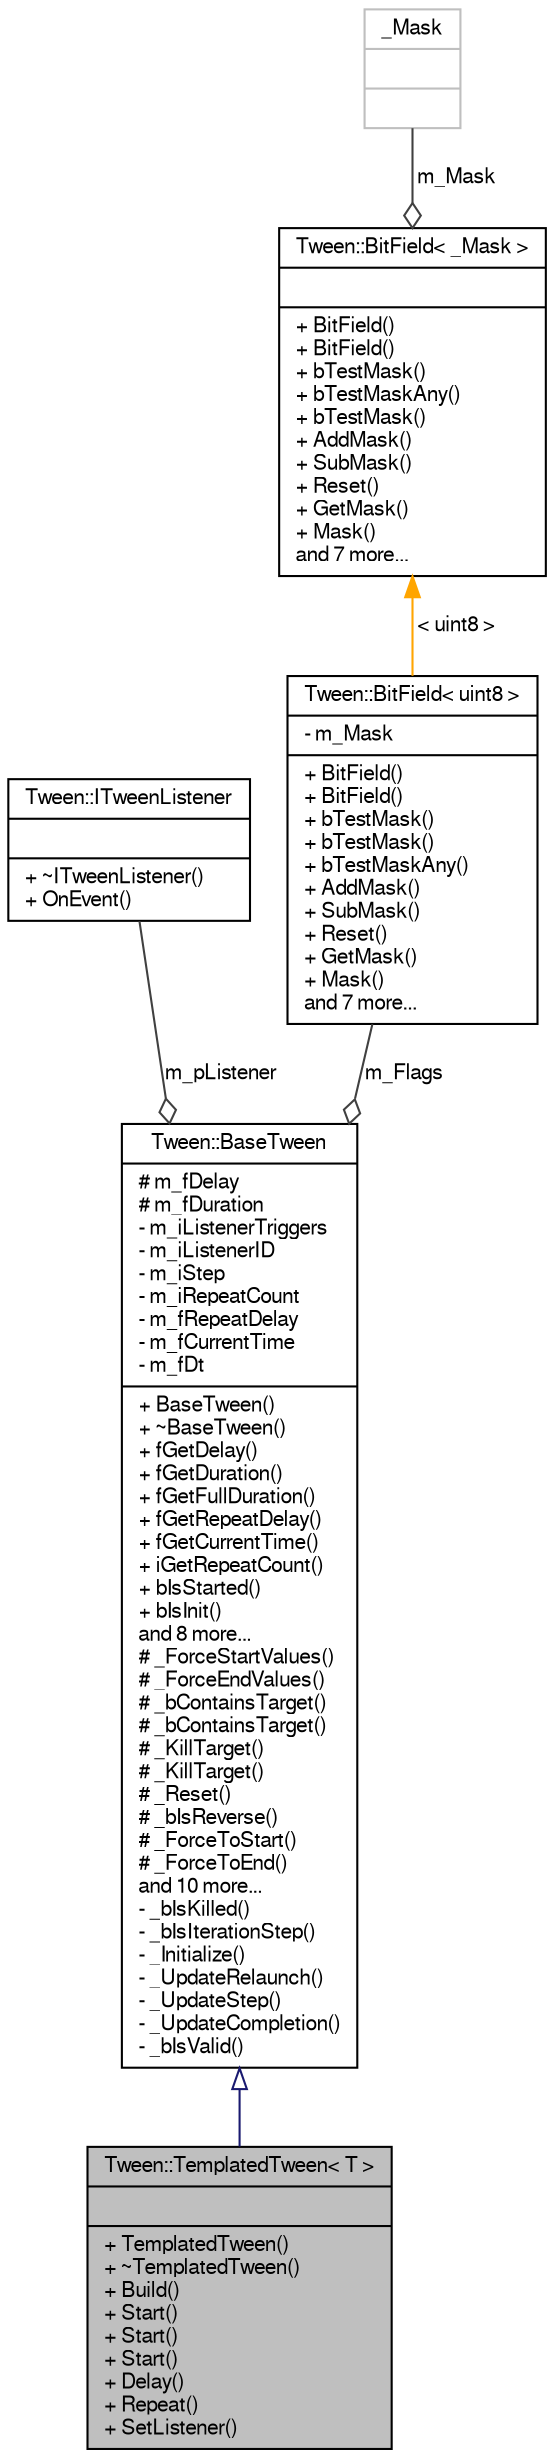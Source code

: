 digraph "Tween::TemplatedTween&lt; T &gt;"
{
  bgcolor="transparent";
  edge [fontname="FreeSans",fontsize="10",labelfontname="FreeSans",labelfontsize="10"];
  node [fontname="FreeSans",fontsize="10",shape=record];
  Node1 [label="{Tween::TemplatedTween\< T \>\n||+ TemplatedTween()\l+ ~TemplatedTween()\l+ Build()\l+ Start()\l+ Start()\l+ Start()\l+ Delay()\l+ Repeat()\l+ SetListener()\l}",height=0.2,width=0.4,color="black", fillcolor="grey75", style="filled" fontcolor="black"];
  Node2 -> Node1 [dir="back",color="midnightblue",fontsize="10",style="solid",arrowtail="onormal",fontname="FreeSans"];
  Node2 [label="{Tween::BaseTween\n|# m_fDelay\l# m_fDuration\l- m_iListenerTriggers\l- m_iListenerID\l- m_iStep\l- m_iRepeatCount\l- m_fRepeatDelay\l- m_fCurrentTime\l- m_fDt\l|+ BaseTween()\l+ ~BaseTween()\l+ fGetDelay()\l+ fGetDuration()\l+ fGetFullDuration()\l+ fGetRepeatDelay()\l+ fGetCurrentTime()\l+ iGetRepeatCount()\l+ bIsStarted()\l+ bIsInit()\land 8 more...\l# _ForceStartValues()\l# _ForceEndValues()\l# _bContainsTarget()\l# _bContainsTarget()\l# _KillTarget()\l# _KillTarget()\l# _Reset()\l# _bIsReverse()\l# _ForceToStart()\l# _ForceToEnd()\land 10 more...\l- _bIsKilled()\l- _bIsIterationStep()\l- _Initialize()\l- _UpdateRelaunch()\l- _UpdateStep()\l- _UpdateCompletion()\l- _bIsValid()\l}",height=0.2,width=0.4,color="black",URL="$classTween_1_1BaseTween.html"];
  Node3 -> Node2 [color="grey25",fontsize="10",style="solid",label=" m_pListener" ,arrowhead="odiamond",fontname="FreeSans"];
  Node3 [label="{Tween::ITweenListener\n||+ ~ITweenListener()\l+ OnEvent()\l}",height=0.2,width=0.4,color="black",URL="$classTween_1_1ITweenListener.html"];
  Node4 -> Node2 [color="grey25",fontsize="10",style="solid",label=" m_Flags" ,arrowhead="odiamond",fontname="FreeSans"];
  Node4 [label="{Tween::BitField\< uint8 \>\n|- m_Mask\l|+ BitField()\l+ BitField()\l+ bTestMask()\l+ bTestMask()\l+ bTestMaskAny()\l+ AddMask()\l+ SubMask()\l+ Reset()\l+ GetMask()\l+ Mask()\land 7 more...\l}",height=0.2,width=0.4,color="black",URL="$classTween_1_1BitField.html"];
  Node5 -> Node4 [dir="back",color="orange",fontsize="10",style="solid",label=" \< uint8 \>" ,fontname="FreeSans"];
  Node5 [label="{Tween::BitField\< _Mask \>\n||+ BitField()\l+ BitField()\l+ bTestMask()\l+ bTestMaskAny()\l+ bTestMask()\l+ AddMask()\l+ SubMask()\l+ Reset()\l+ GetMask()\l+ Mask()\land 7 more...\l}",height=0.2,width=0.4,color="black",URL="$classTween_1_1BitField.html"];
  Node6 -> Node5 [color="grey25",fontsize="10",style="solid",label=" m_Mask" ,arrowhead="odiamond",fontname="FreeSans"];
  Node6 [label="{_Mask\n||}",height=0.2,width=0.4,color="grey75"];
}
